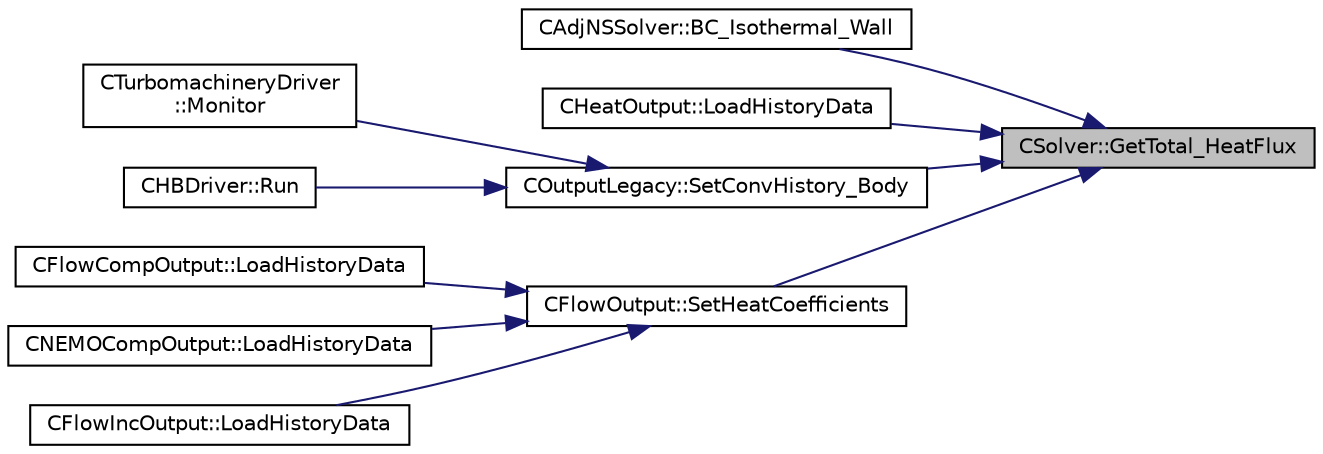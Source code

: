 digraph "CSolver::GetTotal_HeatFlux"
{
 // LATEX_PDF_SIZE
  edge [fontname="Helvetica",fontsize="10",labelfontname="Helvetica",labelfontsize="10"];
  node [fontname="Helvetica",fontsize="10",shape=record];
  rankdir="RL";
  Node1 [label="CSolver::GetTotal_HeatFlux",height=0.2,width=0.4,color="black", fillcolor="grey75", style="filled", fontcolor="black",tooltip="A virtual member."];
  Node1 -> Node2 [dir="back",color="midnightblue",fontsize="10",style="solid",fontname="Helvetica"];
  Node2 [label="CAdjNSSolver::BC_Isothermal_Wall",height=0.2,width=0.4,color="black", fillcolor="white", style="filled",URL="$classCAdjNSSolver.html#a159875229feba5b14c433990e5a89d60",tooltip="Impose via the residual or brute force the Navier-Stokes adjoint boundary condition (heat flux)."];
  Node1 -> Node3 [dir="back",color="midnightblue",fontsize="10",style="solid",fontname="Helvetica"];
  Node3 [label="CHeatOutput::LoadHistoryData",height=0.2,width=0.4,color="black", fillcolor="white", style="filled",URL="$classCHeatOutput.html#afe748d534531acb2983b6b3978e43916",tooltip="Load the history output field values."];
  Node1 -> Node4 [dir="back",color="midnightblue",fontsize="10",style="solid",fontname="Helvetica"];
  Node4 [label="COutputLegacy::SetConvHistory_Body",height=0.2,width=0.4,color="black", fillcolor="white", style="filled",URL="$classCOutputLegacy.html#a217cc0d778a3828499189a9debee47c6",tooltip="Write the history file and the convergence on the screen for serial computations."];
  Node4 -> Node5 [dir="back",color="midnightblue",fontsize="10",style="solid",fontname="Helvetica"];
  Node5 [label="CTurbomachineryDriver\l::Monitor",height=0.2,width=0.4,color="black", fillcolor="white", style="filled",URL="$classCTurbomachineryDriver.html#a46d71c90157f3116888e41d0789be956",tooltip="Monitor the computation."];
  Node4 -> Node6 [dir="back",color="midnightblue",fontsize="10",style="solid",fontname="Helvetica"];
  Node6 [label="CHBDriver::Run",height=0.2,width=0.4,color="black", fillcolor="white", style="filled",URL="$classCHBDriver.html#a741b28f789c77858055bdea1d5716f21",tooltip="Run a single iteration of a Harmonic Balance problem."];
  Node1 -> Node7 [dir="back",color="midnightblue",fontsize="10",style="solid",fontname="Helvetica"];
  Node7 [label="CFlowOutput::SetHeatCoefficients",height=0.2,width=0.4,color="black", fillcolor="white", style="filled",URL="$classCFlowOutput.html#aefd45cc40b9f770eef24efd9c5ab19c7",tooltip="Set the value of the heat flux coefficients."];
  Node7 -> Node8 [dir="back",color="midnightblue",fontsize="10",style="solid",fontname="Helvetica"];
  Node8 [label="CFlowCompOutput::LoadHistoryData",height=0.2,width=0.4,color="black", fillcolor="white", style="filled",URL="$classCFlowCompOutput.html#a393cb19a691990ee6e88f844eccc79ed",tooltip="Load the history output field values."];
  Node7 -> Node9 [dir="back",color="midnightblue",fontsize="10",style="solid",fontname="Helvetica"];
  Node9 [label="CNEMOCompOutput::LoadHistoryData",height=0.2,width=0.4,color="black", fillcolor="white", style="filled",URL="$classCNEMOCompOutput.html#a7a9f1a32fe55e6a967a27eb38408ec99",tooltip="Load the history output field values."];
  Node7 -> Node10 [dir="back",color="midnightblue",fontsize="10",style="solid",fontname="Helvetica"];
  Node10 [label="CFlowIncOutput::LoadHistoryData",height=0.2,width=0.4,color="black", fillcolor="white", style="filled",URL="$classCFlowIncOutput.html#a466112efa2e3a89cdd2456701a0480b5",tooltip="Load the history output field values."];
}
